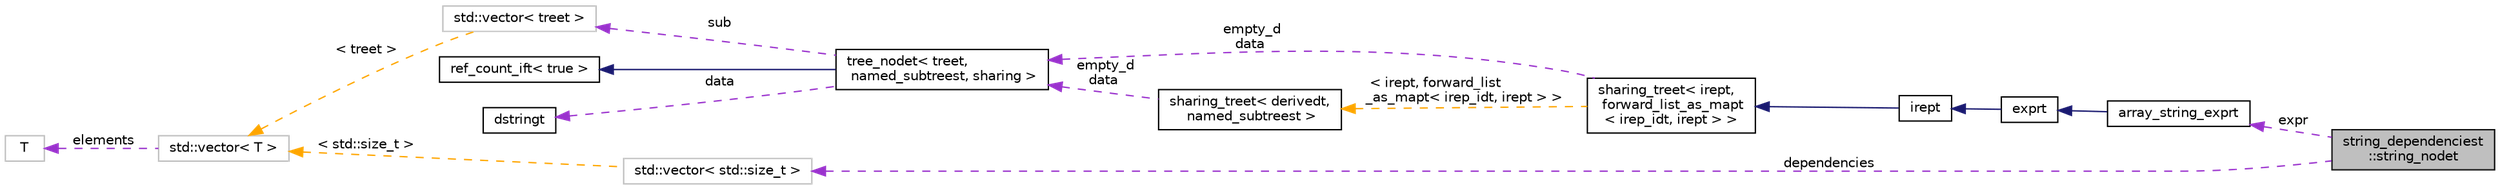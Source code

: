 digraph "string_dependenciest::string_nodet"
{
 // LATEX_PDF_SIZE
  bgcolor="transparent";
  edge [fontname="Helvetica",fontsize="10",labelfontname="Helvetica",labelfontsize="10"];
  node [fontname="Helvetica",fontsize="10",shape=record];
  rankdir="LR";
  Node1 [label="string_dependenciest\l::string_nodet",height=0.2,width=0.4,color="black", fillcolor="grey75", style="filled", fontcolor="black",tooltip="A string node points to builtin_function on which it depends."];
  Node2 -> Node1 [dir="back",color="darkorchid3",fontsize="10",style="dashed",label=" dependencies" ,fontname="Helvetica"];
  Node2 [label="std::vector\< std::size_t \>",height=0.2,width=0.4,color="grey75",tooltip=" "];
  Node3 -> Node2 [dir="back",color="orange",fontsize="10",style="dashed",label=" \< std::size_t \>" ,fontname="Helvetica"];
  Node3 [label="std::vector\< T \>",height=0.2,width=0.4,color="grey75",tooltip="STL class."];
  Node4 -> Node3 [dir="back",color="darkorchid3",fontsize="10",style="dashed",label=" elements" ,fontname="Helvetica"];
  Node4 [label="T",height=0.2,width=0.4,color="grey75",tooltip=" "];
  Node5 -> Node1 [dir="back",color="darkorchid3",fontsize="10",style="dashed",label=" expr" ,fontname="Helvetica"];
  Node5 [label="array_string_exprt",height=0.2,width=0.4,color="black",URL="$classarray__string__exprt.html",tooltip=" "];
  Node6 -> Node5 [dir="back",color="midnightblue",fontsize="10",style="solid",fontname="Helvetica"];
  Node6 [label="exprt",height=0.2,width=0.4,color="black",URL="$classexprt.html",tooltip="Base class for all expressions."];
  Node7 -> Node6 [dir="back",color="midnightblue",fontsize="10",style="solid",fontname="Helvetica"];
  Node7 [label="irept",height=0.2,width=0.4,color="black",URL="$classirept.html",tooltip="There are a large number of kinds of tree structured or tree-like data in CPROVER."];
  Node8 -> Node7 [dir="back",color="midnightblue",fontsize="10",style="solid",fontname="Helvetica"];
  Node8 [label="sharing_treet\< irept,\l forward_list_as_mapt\l\< irep_idt, irept \> \>",height=0.2,width=0.4,color="black",URL="$classsharing__treet.html",tooltip=" "];
  Node9 -> Node8 [dir="back",color="darkorchid3",fontsize="10",style="dashed",label=" empty_d\ndata" ,fontname="Helvetica"];
  Node9 [label="tree_nodet\< treet,\l named_subtreest, sharing \>",height=0.2,width=0.4,color="black",URL="$classtree__nodet.html",tooltip="A node with data in a tree, it contains:"];
  Node10 -> Node9 [dir="back",color="midnightblue",fontsize="10",style="solid",fontname="Helvetica"];
  Node10 [label="ref_count_ift\< true \>",height=0.2,width=0.4,color="black",URL="$structref__count__ift_3_01true_01_4.html",tooltip=" "];
  Node11 -> Node9 [dir="back",color="darkorchid3",fontsize="10",style="dashed",label=" sub" ,fontname="Helvetica"];
  Node11 [label="std::vector\< treet \>",height=0.2,width=0.4,color="grey75",tooltip=" "];
  Node3 -> Node11 [dir="back",color="orange",fontsize="10",style="dashed",label=" \< treet \>" ,fontname="Helvetica"];
  Node12 -> Node9 [dir="back",color="darkorchid3",fontsize="10",style="dashed",label=" data" ,fontname="Helvetica"];
  Node12 [label="dstringt",height=0.2,width=0.4,color="black",URL="$classdstringt.html",tooltip="dstringt has one field, an unsigned integer no which is an index into a static table of strings."];
  Node13 -> Node8 [dir="back",color="orange",fontsize="10",style="dashed",label=" \< irept, forward_list\l_as_mapt\< irep_idt, irept \> \>" ,fontname="Helvetica"];
  Node13 [label="sharing_treet\< derivedt,\l named_subtreest \>",height=0.2,width=0.4,color="black",URL="$classsharing__treet.html",tooltip="Base class for tree-like data structures with sharing."];
  Node9 -> Node13 [dir="back",color="darkorchid3",fontsize="10",style="dashed",label=" empty_d\ndata" ,fontname="Helvetica"];
}

